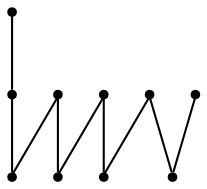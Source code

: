 graph {
  node [shape=point,comment="{\"directed\":false,\"doi\":\"10.1007/3-540-37623-2_8\",\"figure\":\"1 (1)\"}"]

  v0 [pos="678.7296564230509,620.4167048136393"]
  v1 [pos="638.2258926356197,744.9165980021158"]
  v2 [pos="638.2258926356199,495.9166208902993"]
  v3 [pos="532.2160607711897,418.91663869222"]
  v4 [pos="532.2160607711897,821.9166437784829"]
  v5 [pos="401.2039087211449,418.91663869222"]
  v6 [pos="401.20390872114496,821.9166437784829"]
  v7 [pos="295.1940768567149,495.9166208902993"]
  v8 [pos="295.1940768567149,744.9165980021158"]
  v9 [pos="255.19033912605585,620.4167048136392"]

  v0 -- v1 [id="-2",pos="678.7296564230509,620.4167048136393 638.2258926356197,744.9165980021158 638.2258926356197,744.9165980021158 638.2258926356197,744.9165980021158"]
  v9 -- v7 [id="-9",pos="255.19033912605585,620.4167048136392 295.1940768567149,495.9166208902993 295.1940768567149,495.9166208902993 295.1940768567149,495.9166208902993"]
  v1 -- v2 [id="-11",pos="638.2258926356197,744.9165980021158 638.2258926356199,495.9166208902993 638.2258926356199,495.9166208902993 638.2258926356199,495.9166208902993"]
  v4 -- v2 [id="-15",pos="532.2160607711897,821.9166437784829 638.2258926356199,495.9166208902993 638.2258926356199,495.9166208902993 638.2258926356199,495.9166208902993"]
  v4 -- v3 [id="-16",pos="532.2160607711897,821.9166437784829 532.2160607711897,418.91663869222 532.2160607711897,418.91663869222 532.2160607711897,418.91663869222"]
  v6 -- v5 [id="-22",pos="401.20390872114496,821.9166437784829 401.2039087211449,418.91663869222 401.2039087211449,418.91663869222 401.2039087211449,418.91663869222"]
  v6 -- v3 [id="-23",pos="401.20390872114496,821.9166437784829 532.2160607711897,418.91663869222 532.2160607711897,418.91663869222 532.2160607711897,418.91663869222"]
  v8 -- v7 [id="-26",pos="295.1940768567149,744.9165980021158 295.1940768567149,495.9166208902993 295.1940768567149,495.9166208902993 295.1940768567149,495.9166208902993"]
  v8 -- v5 [id="-27",pos="295.1940768567149,744.9165980021158 401.2039087211449,418.91663869222 401.2039087211449,418.91663869222 401.2039087211449,418.91663869222"]
}